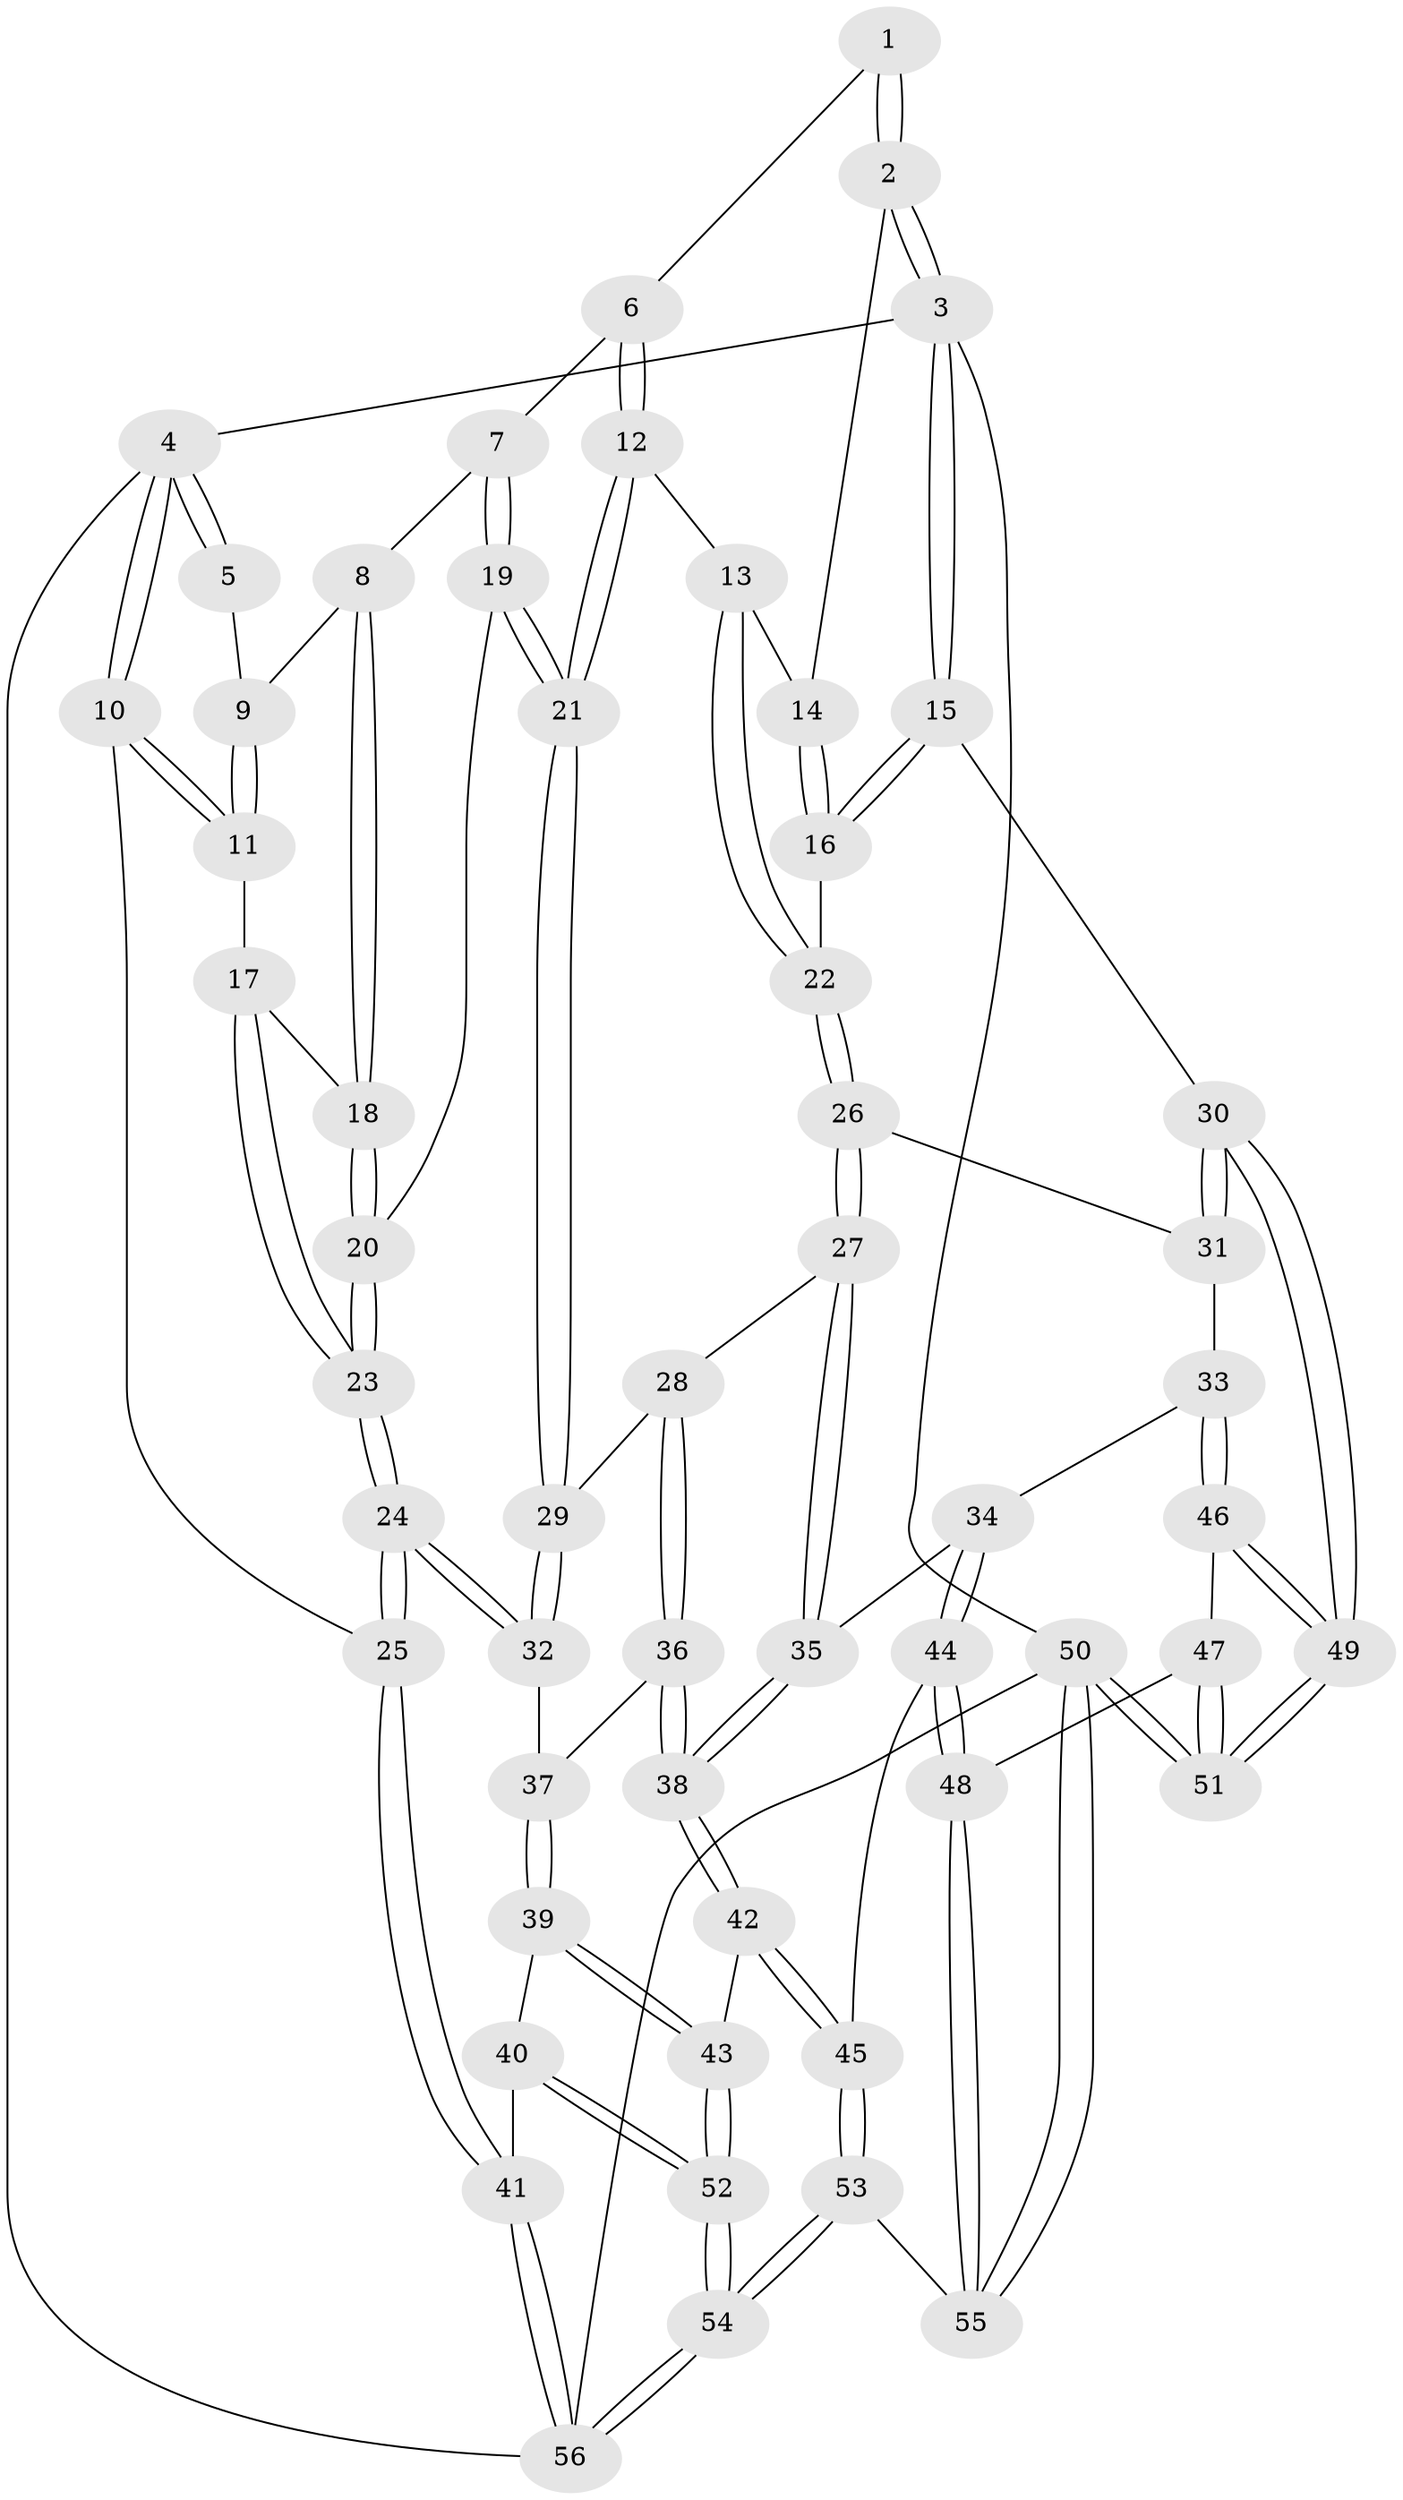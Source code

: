// coarse degree distribution, {2: 0.06060606060606061, 4: 0.30303030303030304, 3: 0.09090909090909091, 7: 0.09090909090909091, 6: 0.15151515151515152, 5: 0.30303030303030304}
// Generated by graph-tools (version 1.1) at 2025/04/03/04/25 22:04:35]
// undirected, 56 vertices, 137 edges
graph export_dot {
graph [start="1"]
  node [color=gray90,style=filled];
  1 [pos="+0.32588550240430664+0"];
  2 [pos="+0.8743324663489642+0"];
  3 [pos="+1+0"];
  4 [pos="+0+0"];
  5 [pos="+0.22756364663956483+0"];
  6 [pos="+0.39665569519969335+0.014648569176708738"];
  7 [pos="+0.2933854615670958+0.1525514404881448"];
  8 [pos="+0.17393527006860668+0.06078746777431239"];
  9 [pos="+0.1977936237788913+0"];
  10 [pos="+0+0.11374986369552716"];
  11 [pos="+0+0.1435060748844362"];
  12 [pos="+0.5058505262313737+0.15309025783312677"];
  13 [pos="+0.5364901883684801+0.14651310479684004"];
  14 [pos="+0.8696100727132425+0"];
  15 [pos="+1+0.3598829146174698"];
  16 [pos="+0.7773353011070797+0.27504829294735167"];
  17 [pos="+0.057852057675103485+0.17046695588184244"];
  18 [pos="+0.11873317741339882+0.14435663721998587"];
  19 [pos="+0.3250881112682957+0.33507259647672666"];
  20 [pos="+0.321770672005739+0.335759284924551"];
  21 [pos="+0.3898492593097754+0.3445094037163469"];
  22 [pos="+0.7724799076593852+0.2777669424432546"];
  23 [pos="+0.11326065672780322+0.4536412397534828"];
  24 [pos="+0.04015551412606207+0.5382667763218031"];
  25 [pos="+0+0.6159186223717698"];
  26 [pos="+0.7643306250767914+0.2907729637225885"];
  27 [pos="+0.49495838039851314+0.4458151895432491"];
  28 [pos="+0.4796781573790741+0.4412061322264771"];
  29 [pos="+0.46577960583054256+0.42836246977425174"];
  30 [pos="+1+0.5729641135912131"];
  31 [pos="+0.7740741717728677+0.5221338011486233"];
  32 [pos="+0.2210726265408461+0.6162285765259159"];
  33 [pos="+0.6612166396239307+0.6183305331020098"];
  34 [pos="+0.6516352149187541+0.6166178893151923"];
  35 [pos="+0.633058176678541+0.6041255215168778"];
  36 [pos="+0.36969316986207185+0.6573409027746866"];
  37 [pos="+0.28075148953418966+0.6530922336241171"];
  38 [pos="+0.410971231551251+0.7157749716465918"];
  39 [pos="+0.2543245602071339+0.804829621740598"];
  40 [pos="+0.19174045772053677+0.833029362785657"];
  41 [pos="+0+0.639206402601961"];
  42 [pos="+0.43027632977662617+0.8112626008653065"];
  43 [pos="+0.37799138986620273+0.8356361297316193"];
  44 [pos="+0.5277789509587337+0.8148538570999969"];
  45 [pos="+0.43833736968152764+0.8151932532041258"];
  46 [pos="+0.7858755415720745+0.7721132971366259"];
  47 [pos="+0.7395506868379175+0.8587744422854109"];
  48 [pos="+0.663739434742477+0.9274355703215202"];
  49 [pos="+1+0.7273359717283576"];
  50 [pos="+1+1"];
  51 [pos="+1+1"];
  52 [pos="+0.23194901677575008+1"];
  53 [pos="+0.5044750457639977+1"];
  54 [pos="+0.22204483078188064+1"];
  55 [pos="+0.6074225239283622+1"];
  56 [pos="+0+1"];
  1 -- 2;
  1 -- 2;
  1 -- 6;
  2 -- 3;
  2 -- 3;
  2 -- 14;
  3 -- 4;
  3 -- 15;
  3 -- 15;
  3 -- 50;
  4 -- 5;
  4 -- 5;
  4 -- 10;
  4 -- 10;
  4 -- 56;
  5 -- 9;
  6 -- 7;
  6 -- 12;
  6 -- 12;
  7 -- 8;
  7 -- 19;
  7 -- 19;
  8 -- 9;
  8 -- 18;
  8 -- 18;
  9 -- 11;
  9 -- 11;
  10 -- 11;
  10 -- 11;
  10 -- 25;
  11 -- 17;
  12 -- 13;
  12 -- 21;
  12 -- 21;
  13 -- 14;
  13 -- 22;
  13 -- 22;
  14 -- 16;
  14 -- 16;
  15 -- 16;
  15 -- 16;
  15 -- 30;
  16 -- 22;
  17 -- 18;
  17 -- 23;
  17 -- 23;
  18 -- 20;
  18 -- 20;
  19 -- 20;
  19 -- 21;
  19 -- 21;
  20 -- 23;
  20 -- 23;
  21 -- 29;
  21 -- 29;
  22 -- 26;
  22 -- 26;
  23 -- 24;
  23 -- 24;
  24 -- 25;
  24 -- 25;
  24 -- 32;
  24 -- 32;
  25 -- 41;
  25 -- 41;
  26 -- 27;
  26 -- 27;
  26 -- 31;
  27 -- 28;
  27 -- 35;
  27 -- 35;
  28 -- 29;
  28 -- 36;
  28 -- 36;
  29 -- 32;
  29 -- 32;
  30 -- 31;
  30 -- 31;
  30 -- 49;
  30 -- 49;
  31 -- 33;
  32 -- 37;
  33 -- 34;
  33 -- 46;
  33 -- 46;
  34 -- 35;
  34 -- 44;
  34 -- 44;
  35 -- 38;
  35 -- 38;
  36 -- 37;
  36 -- 38;
  36 -- 38;
  37 -- 39;
  37 -- 39;
  38 -- 42;
  38 -- 42;
  39 -- 40;
  39 -- 43;
  39 -- 43;
  40 -- 41;
  40 -- 52;
  40 -- 52;
  41 -- 56;
  41 -- 56;
  42 -- 43;
  42 -- 45;
  42 -- 45;
  43 -- 52;
  43 -- 52;
  44 -- 45;
  44 -- 48;
  44 -- 48;
  45 -- 53;
  45 -- 53;
  46 -- 47;
  46 -- 49;
  46 -- 49;
  47 -- 48;
  47 -- 51;
  47 -- 51;
  48 -- 55;
  48 -- 55;
  49 -- 51;
  49 -- 51;
  50 -- 51;
  50 -- 51;
  50 -- 55;
  50 -- 55;
  50 -- 56;
  52 -- 54;
  52 -- 54;
  53 -- 54;
  53 -- 54;
  53 -- 55;
  54 -- 56;
  54 -- 56;
}
